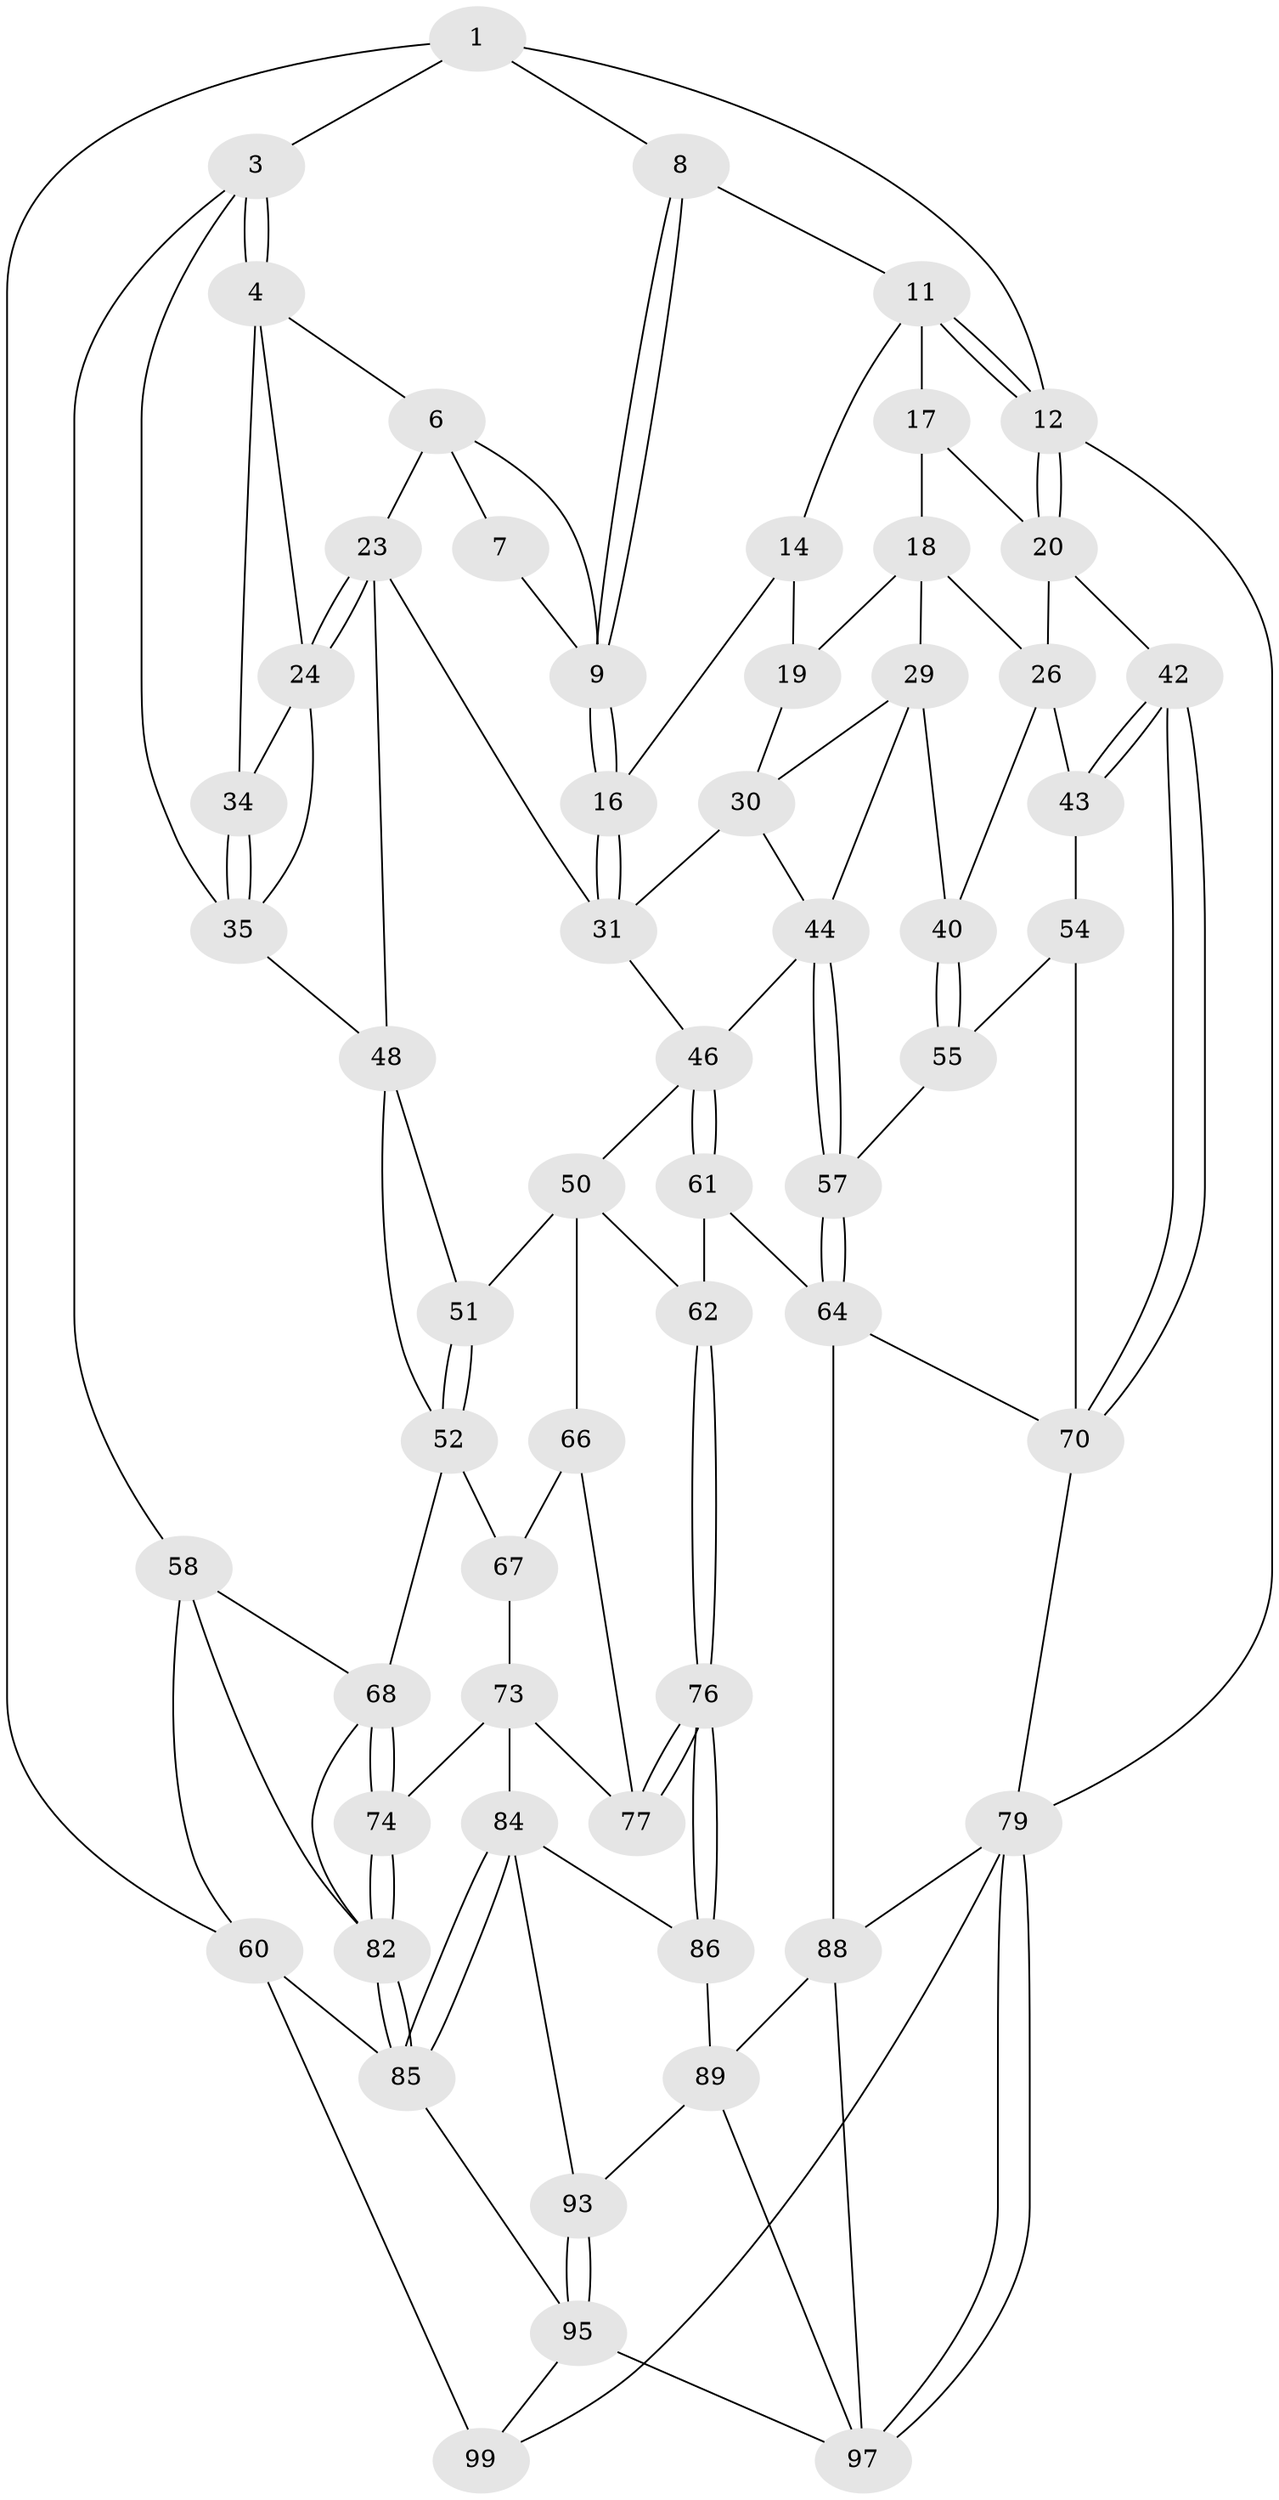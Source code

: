 // Generated by graph-tools (version 1.1) at 2025/52/02/27/25 19:52:41]
// undirected, 59 vertices, 130 edges
graph export_dot {
graph [start="1"]
  node [color=gray90,style=filled];
  1 [pos="+0.4289478339186954+0",super="+2"];
  3 [pos="+0+0",super="+37"];
  4 [pos="+0.05313697091977536+0",super="+5"];
  6 [pos="+0.3738414119027754+0",super="+22"];
  7 [pos="+0.4254803301834766+0"];
  8 [pos="+0.5651092798986393+0"];
  9 [pos="+0.6156824718272619+0.029256811144241834",super="+10"];
  11 [pos="+0.8817474853543179+0",super="+13"];
  12 [pos="+1+0"];
  14 [pos="+0.7807729051105946+0.044392759724646756",super="+15"];
  16 [pos="+0.643574497313293+0.08847311391802055"];
  17 [pos="+0.8746801959640256+0.06066554199993653"];
  18 [pos="+0.8245583638203563+0.11271444351379856",super="+27"];
  19 [pos="+0.8081558863702774+0.12122267613727568",super="+28"];
  20 [pos="+1+0.09780544139382466",super="+21"];
  23 [pos="+0.40960742571462255+0.2171718395137935",super="+33"];
  24 [pos="+0.37378059051876356+0.20219083292520315",super="+25"];
  26 [pos="+0.9601679678451602+0.1648776407349676",super="+39"];
  29 [pos="+0.7892028581168637+0.220061684872942",super="+41"];
  30 [pos="+0.749508473663802+0.17574250758365906",super="+38"];
  31 [pos="+0.5749224634450218+0.1989223880427155",super="+32"];
  34 [pos="+0.2044510912140931+0.13838012972000777"];
  35 [pos="+0.19737582379751936+0.25001772921831306",super="+36"];
  40 [pos="+0.8235878937258326+0.30028403322143227"];
  42 [pos="+1+0.36063643926291034"];
  43 [pos="+1+0.373450590615119"];
  44 [pos="+0.749660528142095+0.3705148791944062",super="+45"];
  46 [pos="+0.6058323847657899+0.3613818082381583",super="+47"];
  48 [pos="+0.4023590390142781+0.2664696275177479",super="+49"];
  50 [pos="+0.461647449836253+0.396144107173656",super="+63"];
  51 [pos="+0.40313909966077566+0.2764992694014597"];
  52 [pos="+0.30154165054314125+0.42813916909813166",super="+53"];
  54 [pos="+0.9231786065038392+0.43959752108661654",super="+71"];
  55 [pos="+0.9198776054831014+0.4411056341810545",super="+56"];
  57 [pos="+0.7777141953033917+0.561811600208324"];
  58 [pos="+0+0.5154062108852435",super="+59"];
  60 [pos="+0+0.7980047441748995",super="+92"];
  61 [pos="+0.5779413100670807+0.5684276829454036"];
  62 [pos="+0.52953660277725+0.5664449640965084"];
  64 [pos="+0.7705621454801034+0.575951824438625",super="+65"];
  66 [pos="+0.3214046057288256+0.44480399725731185",super="+75"];
  67 [pos="+0.31294399260815603+0.43978050796871243",super="+72"];
  68 [pos="+0.1385937397139332+0.5130469031176558",super="+69"];
  70 [pos="+1+0.6058114133969799",super="+81"];
  73 [pos="+0.21897458465574307+0.5822136702047483",super="+78"];
  74 [pos="+0.21632068481973815+0.580515263591686"];
  76 [pos="+0.4616531209968867+0.6107841204936119"];
  77 [pos="+0.36437468466506756+0.5803445294349122"];
  79 [pos="+1+1",super="+80"];
  82 [pos="+0.11279066414049854+0.6864447309680506",super="+83"];
  84 [pos="+0.24634862705120425+0.7394302999391218",super="+87"];
  85 [pos="+0.19525633062632627+0.7676891943424926",super="+91"];
  86 [pos="+0.45415949890760654+0.6313067233479841"];
  88 [pos="+0.7400335372855189+0.6459621642064661",super="+94"];
  89 [pos="+0.7023709127836412+0.7032146414084931",super="+90"];
  93 [pos="+0.44057168291442195+0.8852769192540464"];
  95 [pos="+0.4482546759881521+1",super="+96"];
  97 [pos="+0.7551206441685837+1",super="+98"];
  99 [pos="+0.2133375708043802+1"];
  1 -- 8;
  1 -- 3;
  1 -- 12;
  1 -- 60;
  3 -- 4;
  3 -- 4;
  3 -- 58;
  3 -- 35;
  4 -- 34;
  4 -- 24;
  4 -- 6;
  6 -- 7;
  6 -- 9;
  6 -- 23;
  7 -- 9;
  8 -- 9;
  8 -- 9;
  8 -- 11;
  9 -- 16;
  9 -- 16;
  11 -- 12;
  11 -- 12;
  11 -- 17;
  11 -- 14;
  12 -- 20;
  12 -- 20;
  12 -- 79;
  14 -- 19 [weight=2];
  14 -- 16;
  16 -- 31;
  16 -- 31;
  17 -- 18;
  17 -- 20;
  18 -- 19;
  18 -- 26;
  18 -- 29;
  19 -- 30;
  20 -- 42;
  20 -- 26;
  23 -- 24;
  23 -- 24;
  23 -- 48;
  23 -- 31;
  24 -- 35;
  24 -- 34;
  26 -- 40;
  26 -- 43;
  29 -- 30;
  29 -- 40;
  29 -- 44;
  30 -- 31;
  30 -- 44;
  31 -- 46;
  34 -- 35;
  34 -- 35;
  35 -- 48;
  40 -- 55;
  40 -- 55;
  42 -- 43;
  42 -- 43;
  42 -- 70;
  42 -- 70;
  43 -- 54;
  44 -- 57;
  44 -- 57;
  44 -- 46;
  46 -- 61;
  46 -- 61;
  46 -- 50;
  48 -- 51;
  48 -- 52;
  50 -- 51;
  50 -- 66;
  50 -- 62;
  51 -- 52;
  51 -- 52;
  52 -- 67;
  52 -- 68;
  54 -- 55 [weight=2];
  54 -- 70;
  55 -- 57;
  57 -- 64;
  57 -- 64;
  58 -- 60;
  58 -- 68;
  58 -- 82;
  60 -- 99 [weight=2];
  60 -- 85;
  61 -- 62;
  61 -- 64;
  62 -- 76;
  62 -- 76;
  64 -- 70;
  64 -- 88;
  66 -- 67 [weight=2];
  66 -- 77;
  67 -- 73;
  68 -- 74;
  68 -- 74;
  68 -- 82;
  70 -- 79;
  73 -- 74;
  73 -- 84;
  73 -- 77;
  74 -- 82;
  74 -- 82;
  76 -- 77;
  76 -- 77;
  76 -- 86;
  76 -- 86;
  79 -- 97;
  79 -- 97;
  79 -- 99;
  79 -- 88;
  82 -- 85;
  82 -- 85;
  84 -- 85;
  84 -- 85;
  84 -- 93;
  84 -- 86;
  85 -- 95;
  86 -- 89;
  88 -- 89;
  88 -- 97;
  89 -- 97;
  89 -- 93;
  93 -- 95;
  93 -- 95;
  95 -- 97;
  95 -- 99;
}
